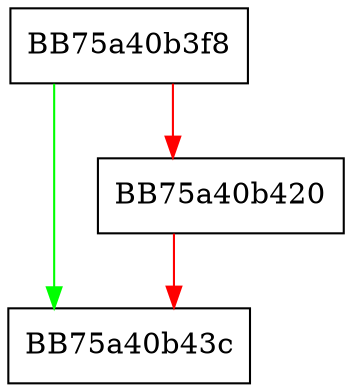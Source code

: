 digraph _Change_array {
  node [shape="box"];
  graph [splines=ortho];
  BB75a40b3f8 -> BB75a40b43c [color="green"];
  BB75a40b3f8 -> BB75a40b420 [color="red"];
  BB75a40b420 -> BB75a40b43c [color="red"];
}